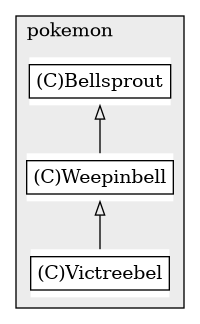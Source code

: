 @startuml

/' diagram meta data start
config=StructureConfiguration;
{
  "projectClassification": {
    "searchMode": "OpenProject", // OpenProject, AllProjects
    "includedProjects": "",
    "pathEndKeywords": "*.impl",
    "isClientPath": "",
    "isClientName": "",
    "isTestPath": "",
    "isTestName": "",
    "isMappingPath": "",
    "isMappingName": "",
    "isDataAccessPath": "",
    "isDataAccessName": "",
    "isDataStructurePath": "",
    "isDataStructureName": "",
    "isInterfaceStructuresPath": "",
    "isInterfaceStructuresName": "",
    "isEntryPointPath": "",
    "isEntryPointName": "",
    "treatFinalFieldsAsMandatory": false
  },
  "graphRestriction": {
    "classPackageExcludeFilter": "",
    "classPackageIncludeFilter": "",
    "classNameExcludeFilter": "",
    "classNameIncludeFilter": "",
    "methodNameExcludeFilter": "",
    "methodNameIncludeFilter": "",
    "removeByInheritance": "", // inheritance/annotation based filtering is done in a second step
    "removeByAnnotation": "",
    "removeByClassPackage": "", // cleanup the graph after inheritance/annotation based filtering is done
    "removeByClassName": "",
    "cutMappings": false,
    "cutEnum": true,
    "cutTests": true,
    "cutClient": true,
    "cutDataAccess": true,
    "cutInterfaceStructures": true,
    "cutDataStructures": true,
    "cutGetterAndSetter": true,
    "cutConstructors": true
  },
  "graphTraversal": {
    "forwardDepth": 3,
    "backwardDepth": 3,
    "classPackageExcludeFilter": "",
    "classPackageIncludeFilter": "",
    "classNameExcludeFilter": "",
    "classNameIncludeFilter": "",
    "methodNameExcludeFilter": "",
    "methodNameIncludeFilter": "",
    "hideMappings": false,
    "hideDataStructures": false,
    "hidePrivateMethods": true,
    "hideInterfaceCalls": true, // indirection: implementation -> interface (is hidden) -> implementation
    "onlyShowApplicationEntryPoints": false, // root node is included
    "useMethodCallsForStructureDiagram": "ForwardOnly" // ForwardOnly, BothDirections, No
  },
  "details": {
    "aggregation": "GroupByClass", // ByClass, GroupByClass, None
    "showClassGenericTypes": true,
    "showMethods": true,
    "showMethodParameterNames": true,
    "showMethodParameterTypes": true,
    "showMethodReturnType": true,
    "showPackageLevels": 2,
    "showDetailedClassStructure": true
  },
  "rootClass": "pokemon.Bellsprout",
  "extensionCallbackMethod": "" // qualified.class.name#methodName - signature: public static String method(String)
}
diagram meta data end '/



digraph g {
    rankdir="TB"
    splines=polyline
    

'nodes 
subgraph cluster_399033133 { 
   	label=pokemon
	labeljust=l
	fillcolor="#ececec"
	style=filled
   
   Bellsprout399033133[
	label=<<TABLE BORDER="1" CELLBORDER="0" CELLPADDING="4" CELLSPACING="0">
<TR><TD ALIGN="LEFT" >(C)Bellsprout</TD></TR>
</TABLE>>
	style=filled
	margin=0
	shape=plaintext
	fillcolor="#FFFFFF"
];

Victreebel399033133[
	label=<<TABLE BORDER="1" CELLBORDER="0" CELLPADDING="4" CELLSPACING="0">
<TR><TD ALIGN="LEFT" >(C)Victreebel</TD></TR>
</TABLE>>
	style=filled
	margin=0
	shape=plaintext
	fillcolor="#FFFFFF"
];

Weepinbell399033133[
	label=<<TABLE BORDER="1" CELLBORDER="0" CELLPADDING="4" CELLSPACING="0">
<TR><TD ALIGN="LEFT" >(C)Weepinbell</TD></TR>
</TABLE>>
	style=filled
	margin=0
	shape=plaintext
	fillcolor="#FFFFFF"
];
} 

'edges    
Bellsprout399033133 -> Weepinbell399033133[arrowhead=none, arrowtail=empty, dir=both];
Weepinbell399033133 -> Victreebel399033133[arrowhead=none, arrowtail=empty, dir=both];
    
}
@enduml